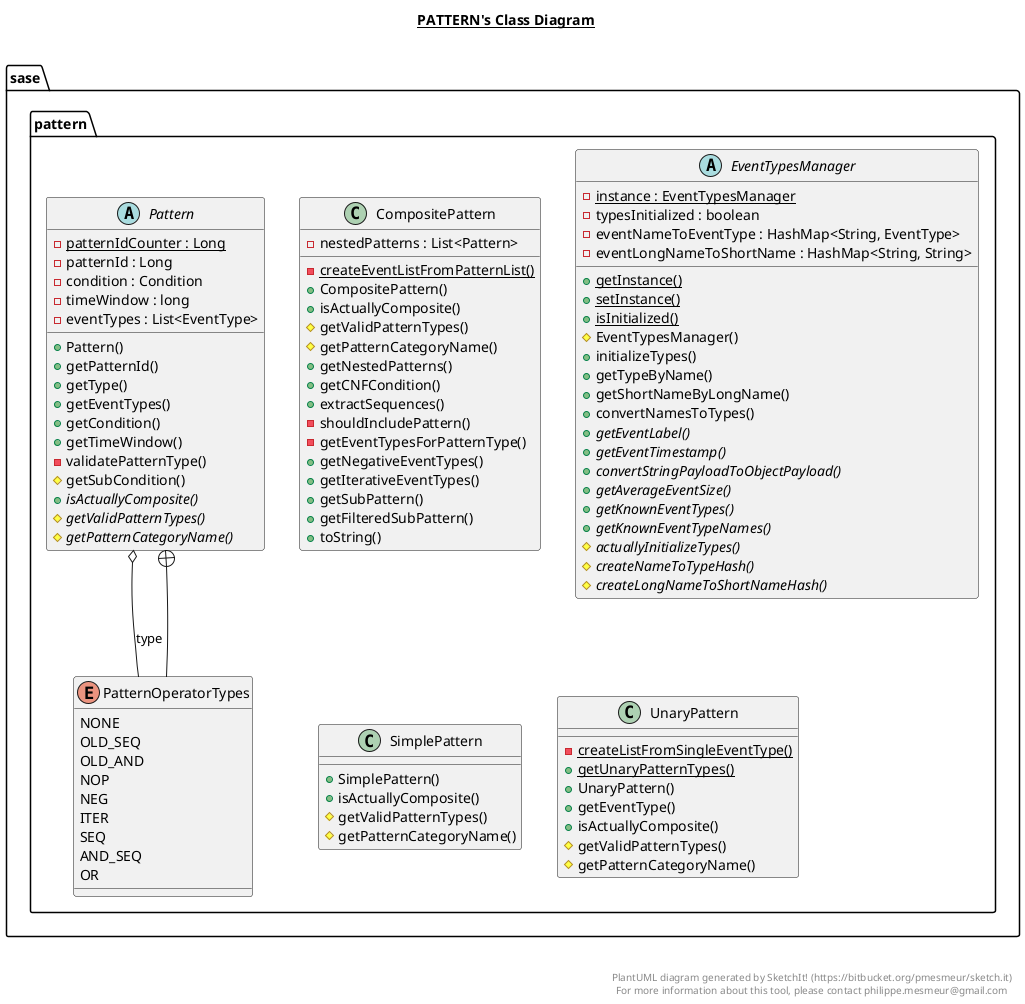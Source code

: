 @startuml

title __PATTERN's Class Diagram__\n

  package sase.pattern {
    class CompositePattern {
        - nestedPatterns : List<Pattern>
        {static} - createEventListFromPatternList()
        + CompositePattern()
        + isActuallyComposite()
        # getValidPatternTypes()
        # getPatternCategoryName()
        + getNestedPatterns()
        + getCNFCondition()
        + extractSequences()
        - shouldIncludePattern()
        - getEventTypesForPatternType()
        + getNegativeEventTypes()
        + getIterativeEventTypes()
        + getSubPattern()
        + getFilteredSubPattern()
        + toString()
    }
  }
  

  package sase.pattern {
    abstract class EventTypesManager {
        {static} - instance : EventTypesManager
        - typesInitialized : boolean
        - eventNameToEventType : HashMap<String, EventType>
        - eventLongNameToShortName : HashMap<String, String>
        {static} + getInstance()
        {static} + setInstance()
        {static} + isInitialized()
        # EventTypesManager()
        + initializeTypes()
        + getTypeByName()
        + getShortNameByLongName()
        + convertNamesToTypes()
        {abstract} + getEventLabel()
        {abstract} + getEventTimestamp()
        {abstract} + convertStringPayloadToObjectPayload()
        {abstract} + getAverageEventSize()
        {abstract} + getKnownEventTypes()
        {abstract} + getKnownEventTypeNames()
        {abstract} # actuallyInitializeTypes()
        {abstract} # createNameToTypeHash()
        {abstract} # createLongNameToShortNameHash()
    }
  }
  

  package sase.pattern {
    abstract class Pattern {
        {static} - patternIdCounter : Long
        - patternId : Long
        - condition : Condition
        - timeWindow : long
        - eventTypes : List<EventType>
        + Pattern()
        + getPatternId()
        + getType()
        + getEventTypes()
        + getCondition()
        + getTimeWindow()
        - validatePatternType()
        # getSubCondition()
        {abstract} + isActuallyComposite()
        {abstract} # getValidPatternTypes()
        {abstract} # getPatternCategoryName()
    }
  }
  

  package sase.pattern {
    enum PatternOperatorTypes {
      NONE
      OLD_SEQ
      OLD_AND
      NOP
      NEG
      ITER
      SEQ
      AND_SEQ
      OR
    }
  }
  

  package sase.pattern {
    class SimplePattern {
        + SimplePattern()
        + isActuallyComposite()
        # getValidPatternTypes()
        # getPatternCategoryName()
    }
  }
  

  package sase.pattern {
    class UnaryPattern {
        {static} - createListFromSingleEventType()
        {static} + getUnaryPatternTypes()
        + UnaryPattern()
        + getEventType()
        + isActuallyComposite()
        # getValidPatternTypes()
        # getPatternCategoryName()
    }
  }
  

  Pattern o-- PatternOperatorTypes : type
  Pattern +-down- PatternOperatorTypes


right footer


PlantUML diagram generated by SketchIt! (https://bitbucket.org/pmesmeur/sketch.it)
For more information about this tool, please contact philippe.mesmeur@gmail.com
endfooter

@enduml
